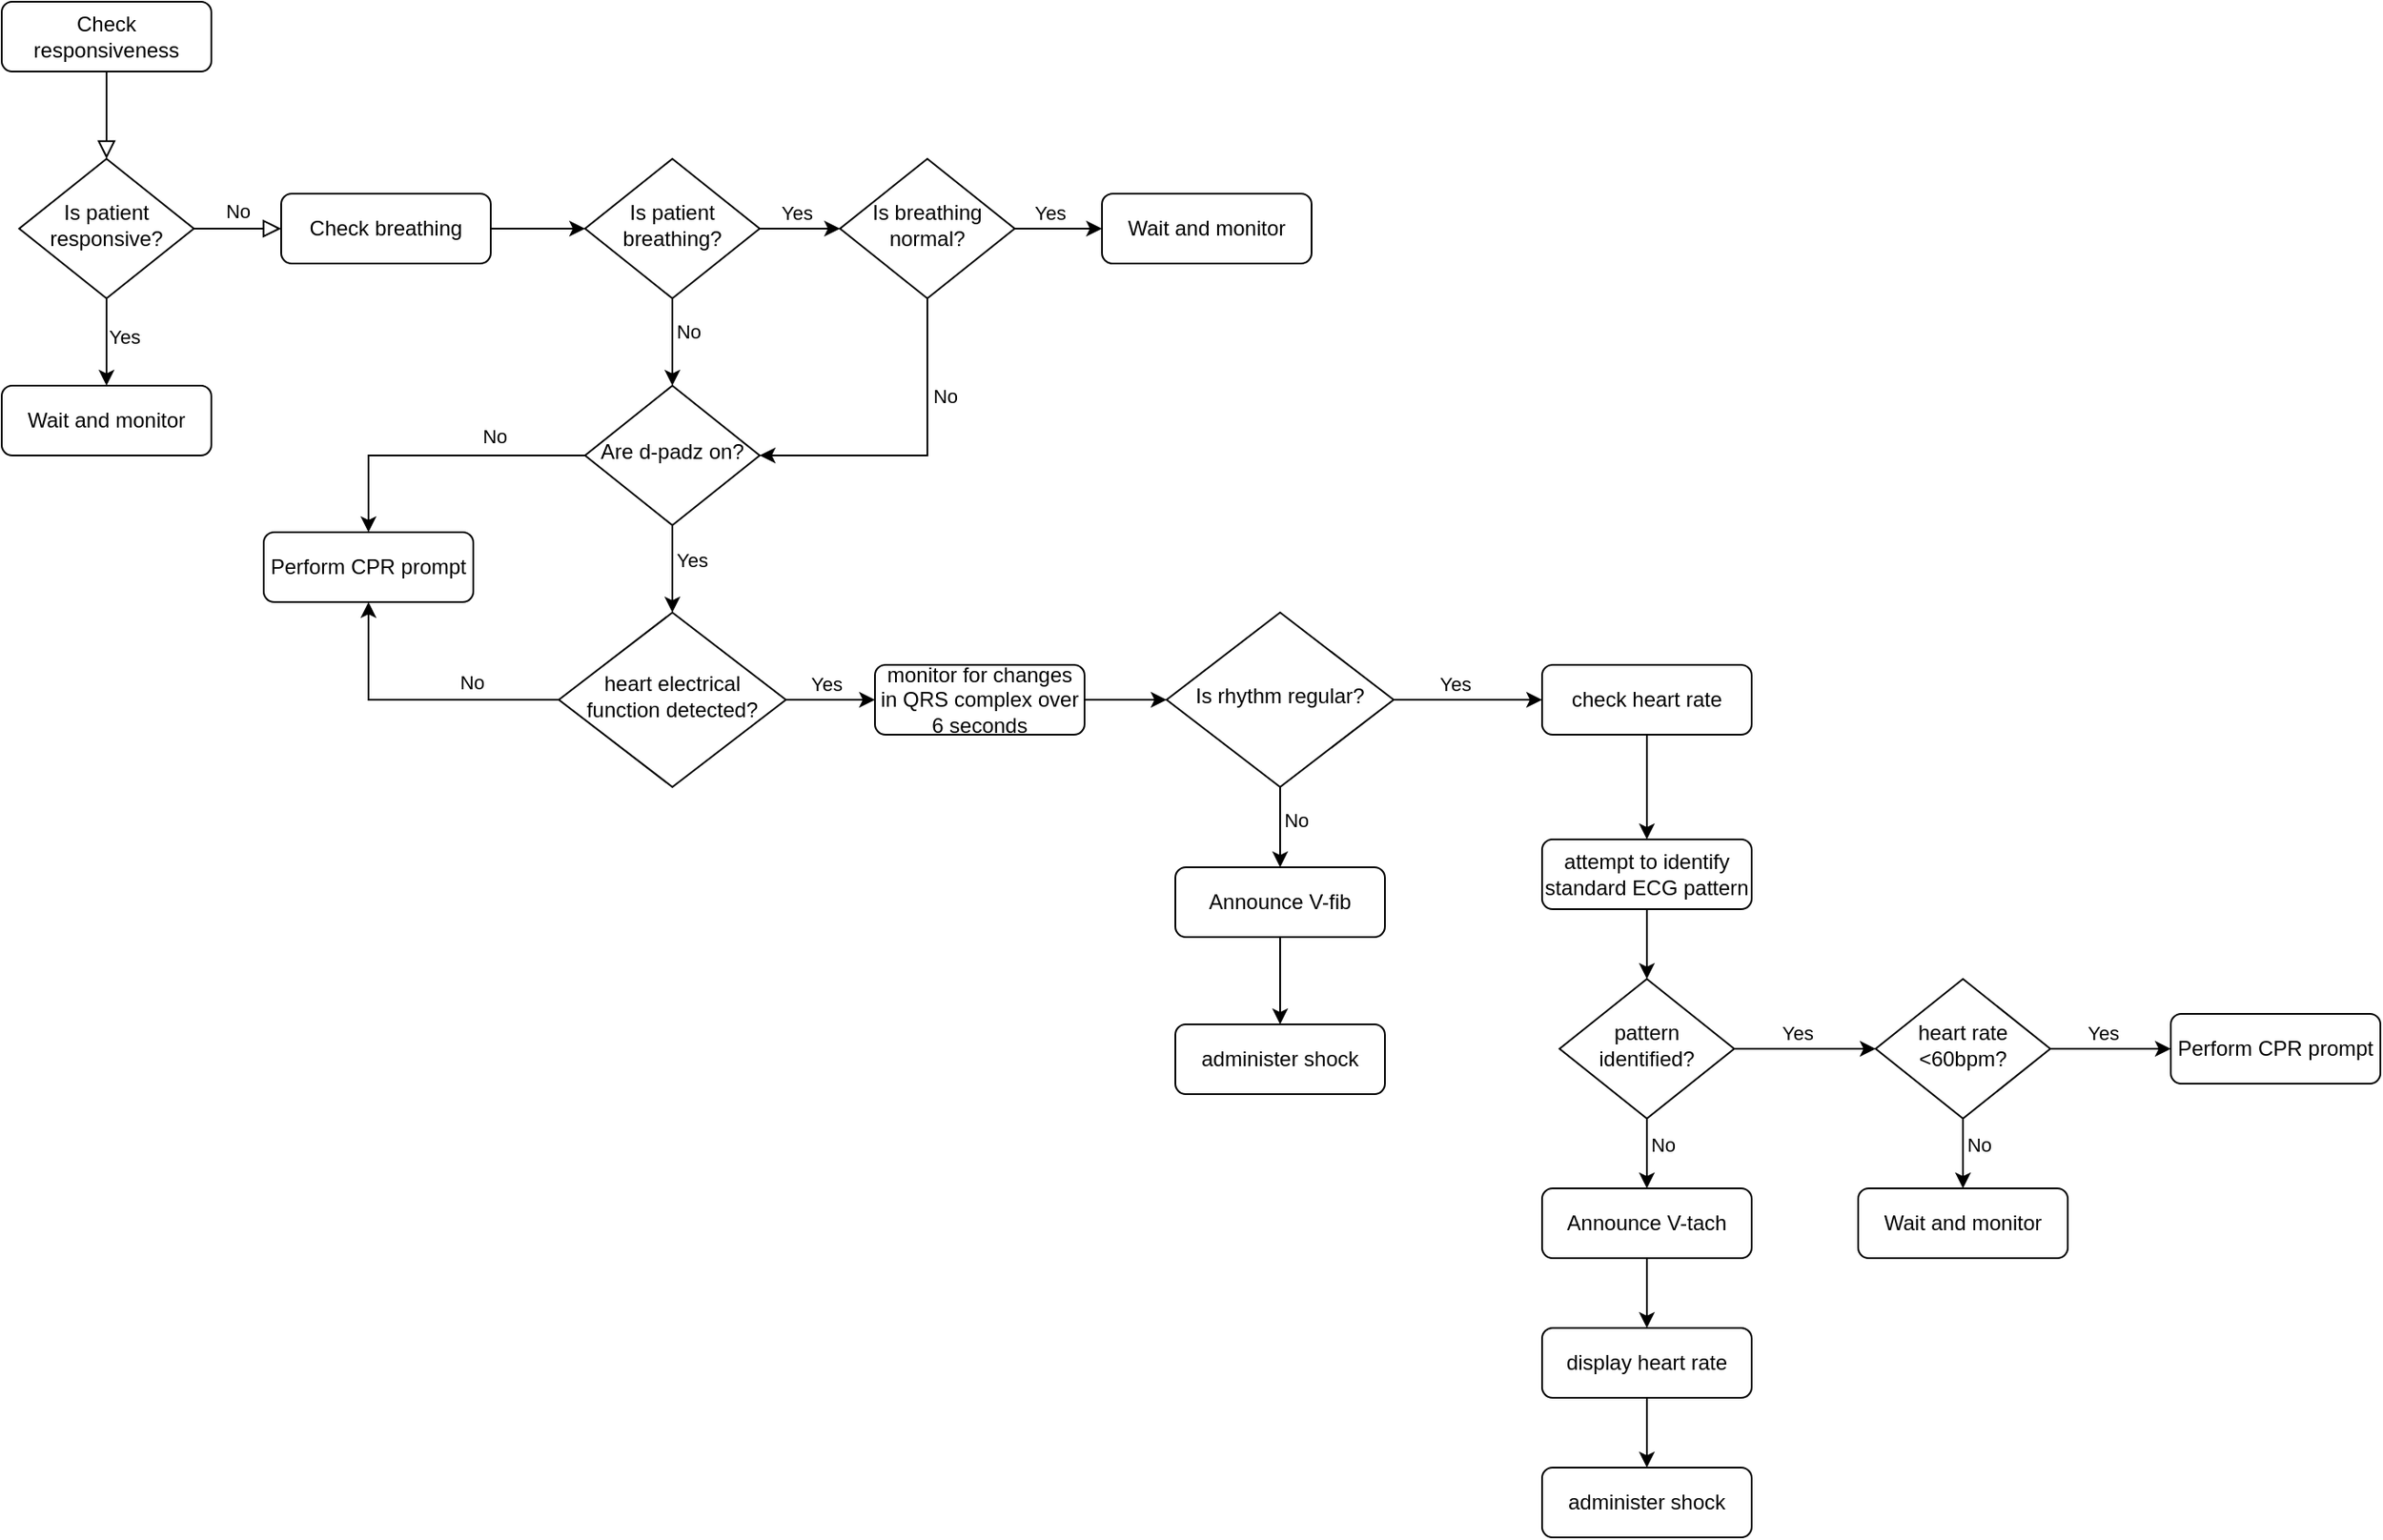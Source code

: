 <mxfile version="22.0.3" type="device">
  <diagram id="C5RBs43oDa-KdzZeNtuy" name="Page-1">
    <mxGraphModel dx="1895" dy="1035" grid="1" gridSize="10" guides="1" tooltips="1" connect="1" arrows="1" fold="1" page="1" pageScale="1" pageWidth="827" pageHeight="1169" math="0" shadow="0">
      <root>
        <mxCell id="WIyWlLk6GJQsqaUBKTNV-0" />
        <mxCell id="WIyWlLk6GJQsqaUBKTNV-1" parent="WIyWlLk6GJQsqaUBKTNV-0" />
        <mxCell id="WIyWlLk6GJQsqaUBKTNV-2" value="" style="rounded=0;html=1;jettySize=auto;orthogonalLoop=1;fontSize=11;endArrow=block;endFill=0;endSize=8;strokeWidth=1;shadow=0;labelBackgroundColor=none;edgeStyle=orthogonalEdgeStyle;" parent="WIyWlLk6GJQsqaUBKTNV-1" source="WIyWlLk6GJQsqaUBKTNV-3" target="WIyWlLk6GJQsqaUBKTNV-6" edge="1">
          <mxGeometry relative="1" as="geometry" />
        </mxCell>
        <mxCell id="WIyWlLk6GJQsqaUBKTNV-3" value="Check responsiveness" style="rounded=1;whiteSpace=wrap;html=1;fontSize=12;glass=0;strokeWidth=1;shadow=0;" parent="WIyWlLk6GJQsqaUBKTNV-1" vertex="1">
          <mxGeometry x="160" y="80" width="120" height="40" as="geometry" />
        </mxCell>
        <mxCell id="WIyWlLk6GJQsqaUBKTNV-5" value="No" style="edgeStyle=orthogonalEdgeStyle;rounded=0;html=1;jettySize=auto;orthogonalLoop=1;fontSize=11;endArrow=block;endFill=0;endSize=8;strokeWidth=1;shadow=0;labelBackgroundColor=none;" parent="WIyWlLk6GJQsqaUBKTNV-1" source="WIyWlLk6GJQsqaUBKTNV-6" target="WIyWlLk6GJQsqaUBKTNV-7" edge="1">
          <mxGeometry y="10" relative="1" as="geometry">
            <mxPoint as="offset" />
          </mxGeometry>
        </mxCell>
        <mxCell id="4riuY8ZnuzYloTi2gnYZ-10" style="edgeStyle=orthogonalEdgeStyle;rounded=0;orthogonalLoop=1;jettySize=auto;html=1;exitX=0.5;exitY=1;exitDx=0;exitDy=0;entryX=0.5;entryY=0;entryDx=0;entryDy=0;" edge="1" parent="WIyWlLk6GJQsqaUBKTNV-1" source="WIyWlLk6GJQsqaUBKTNV-6" target="4riuY8ZnuzYloTi2gnYZ-9">
          <mxGeometry relative="1" as="geometry" />
        </mxCell>
        <mxCell id="4riuY8ZnuzYloTi2gnYZ-11" value="Yes" style="edgeLabel;html=1;align=center;verticalAlign=middle;resizable=0;points=[];" vertex="1" connectable="0" parent="4riuY8ZnuzYloTi2gnYZ-10">
          <mxGeometry x="-0.12" relative="1" as="geometry">
            <mxPoint x="10" as="offset" />
          </mxGeometry>
        </mxCell>
        <mxCell id="WIyWlLk6GJQsqaUBKTNV-6" value="Is patient responsive?" style="rhombus;whiteSpace=wrap;html=1;shadow=0;fontFamily=Helvetica;fontSize=12;align=center;strokeWidth=1;spacing=6;spacingTop=-4;" parent="WIyWlLk6GJQsqaUBKTNV-1" vertex="1">
          <mxGeometry x="170" y="170" width="100" height="80" as="geometry" />
        </mxCell>
        <mxCell id="4riuY8ZnuzYloTi2gnYZ-2" style="edgeStyle=orthogonalEdgeStyle;rounded=0;orthogonalLoop=1;jettySize=auto;html=1;entryX=0;entryY=0.5;entryDx=0;entryDy=0;" edge="1" parent="WIyWlLk6GJQsqaUBKTNV-1" source="WIyWlLk6GJQsqaUBKTNV-7" target="4riuY8ZnuzYloTi2gnYZ-0">
          <mxGeometry relative="1" as="geometry" />
        </mxCell>
        <mxCell id="WIyWlLk6GJQsqaUBKTNV-7" value="Check breathing" style="rounded=1;whiteSpace=wrap;html=1;fontSize=12;glass=0;strokeWidth=1;shadow=0;" parent="WIyWlLk6GJQsqaUBKTNV-1" vertex="1">
          <mxGeometry x="320" y="190" width="120" height="40" as="geometry" />
        </mxCell>
        <mxCell id="4riuY8ZnuzYloTi2gnYZ-5" style="edgeStyle=orthogonalEdgeStyle;rounded=0;orthogonalLoop=1;jettySize=auto;html=1;entryX=0;entryY=0.5;entryDx=0;entryDy=0;" edge="1" parent="WIyWlLk6GJQsqaUBKTNV-1" source="4riuY8ZnuzYloTi2gnYZ-0" target="4riuY8ZnuzYloTi2gnYZ-13">
          <mxGeometry relative="1" as="geometry">
            <mxPoint x="640" y="210" as="targetPoint" />
          </mxGeometry>
        </mxCell>
        <mxCell id="4riuY8ZnuzYloTi2gnYZ-8" value="Yes" style="edgeLabel;html=1;align=center;verticalAlign=middle;resizable=0;points=[];" vertex="1" connectable="0" parent="4riuY8ZnuzYloTi2gnYZ-5">
          <mxGeometry x="-0.096" y="2" relative="1" as="geometry">
            <mxPoint y="-7" as="offset" />
          </mxGeometry>
        </mxCell>
        <mxCell id="4riuY8ZnuzYloTi2gnYZ-17" style="edgeStyle=orthogonalEdgeStyle;rounded=0;orthogonalLoop=1;jettySize=auto;html=1;exitX=0.5;exitY=1;exitDx=0;exitDy=0;entryX=0.5;entryY=0;entryDx=0;entryDy=0;" edge="1" parent="WIyWlLk6GJQsqaUBKTNV-1" source="4riuY8ZnuzYloTi2gnYZ-0" target="4riuY8ZnuzYloTi2gnYZ-23">
          <mxGeometry relative="1" as="geometry">
            <mxPoint x="584" y="320" as="targetPoint" />
          </mxGeometry>
        </mxCell>
        <mxCell id="4riuY8ZnuzYloTi2gnYZ-18" value="No" style="edgeLabel;html=1;align=center;verticalAlign=middle;resizable=0;points=[];" vertex="1" connectable="0" parent="4riuY8ZnuzYloTi2gnYZ-17">
          <mxGeometry x="-0.12" y="-1" relative="1" as="geometry">
            <mxPoint x="10" y="-3" as="offset" />
          </mxGeometry>
        </mxCell>
        <mxCell id="4riuY8ZnuzYloTi2gnYZ-0" value="Is patient breathing?" style="rhombus;whiteSpace=wrap;html=1;shadow=0;fontFamily=Helvetica;fontSize=12;align=center;strokeWidth=1;spacing=6;spacingTop=-4;" vertex="1" parent="WIyWlLk6GJQsqaUBKTNV-1">
          <mxGeometry x="494" y="170" width="100" height="80" as="geometry" />
        </mxCell>
        <mxCell id="4riuY8ZnuzYloTi2gnYZ-9" value="Wait and monitor" style="rounded=1;whiteSpace=wrap;html=1;fontSize=12;glass=0;strokeWidth=1;shadow=0;" vertex="1" parent="WIyWlLk6GJQsqaUBKTNV-1">
          <mxGeometry x="160" y="300" width="120" height="40" as="geometry" />
        </mxCell>
        <mxCell id="4riuY8ZnuzYloTi2gnYZ-12" value="Wait and monitor" style="rounded=1;whiteSpace=wrap;html=1;fontSize=12;glass=0;strokeWidth=1;shadow=0;" vertex="1" parent="WIyWlLk6GJQsqaUBKTNV-1">
          <mxGeometry x="790" y="190" width="120" height="40" as="geometry" />
        </mxCell>
        <mxCell id="4riuY8ZnuzYloTi2gnYZ-14" style="edgeStyle=orthogonalEdgeStyle;rounded=0;orthogonalLoop=1;jettySize=auto;html=1;exitX=1;exitY=0.5;exitDx=0;exitDy=0;entryX=0;entryY=0.5;entryDx=0;entryDy=0;" edge="1" parent="WIyWlLk6GJQsqaUBKTNV-1" source="4riuY8ZnuzYloTi2gnYZ-13" target="4riuY8ZnuzYloTi2gnYZ-12">
          <mxGeometry relative="1" as="geometry" />
        </mxCell>
        <mxCell id="4riuY8ZnuzYloTi2gnYZ-15" value="Yes" style="edgeLabel;html=1;align=center;verticalAlign=middle;resizable=0;points=[];" vertex="1" connectable="0" parent="4riuY8ZnuzYloTi2gnYZ-14">
          <mxGeometry x="-0.216" y="-1" relative="1" as="geometry">
            <mxPoint y="-10" as="offset" />
          </mxGeometry>
        </mxCell>
        <mxCell id="4riuY8ZnuzYloTi2gnYZ-21" style="edgeStyle=orthogonalEdgeStyle;rounded=0;orthogonalLoop=1;jettySize=auto;html=1;exitX=0.5;exitY=1;exitDx=0;exitDy=0;entryX=1;entryY=0.5;entryDx=0;entryDy=0;" edge="1" parent="WIyWlLk6GJQsqaUBKTNV-1" source="4riuY8ZnuzYloTi2gnYZ-13" target="4riuY8ZnuzYloTi2gnYZ-23">
          <mxGeometry relative="1" as="geometry">
            <mxPoint x="700" y="320" as="targetPoint" />
          </mxGeometry>
        </mxCell>
        <mxCell id="4riuY8ZnuzYloTi2gnYZ-22" value="No" style="edgeLabel;html=1;align=center;verticalAlign=middle;resizable=0;points=[];" vertex="1" connectable="0" parent="4riuY8ZnuzYloTi2gnYZ-21">
          <mxGeometry x="-0.404" relative="1" as="geometry">
            <mxPoint x="10" as="offset" />
          </mxGeometry>
        </mxCell>
        <mxCell id="4riuY8ZnuzYloTi2gnYZ-13" value="Is breathing normal?" style="rhombus;whiteSpace=wrap;html=1;shadow=0;fontFamily=Helvetica;fontSize=12;align=center;strokeWidth=1;spacing=6;spacingTop=-4;" vertex="1" parent="WIyWlLk6GJQsqaUBKTNV-1">
          <mxGeometry x="640" y="170" width="100" height="80" as="geometry" />
        </mxCell>
        <mxCell id="4riuY8ZnuzYloTi2gnYZ-25" style="edgeStyle=orthogonalEdgeStyle;rounded=0;orthogonalLoop=1;jettySize=auto;html=1;exitX=0.5;exitY=1;exitDx=0;exitDy=0;entryX=0.5;entryY=0;entryDx=0;entryDy=0;" edge="1" parent="WIyWlLk6GJQsqaUBKTNV-1" source="4riuY8ZnuzYloTi2gnYZ-23" target="4riuY8ZnuzYloTi2gnYZ-24">
          <mxGeometry relative="1" as="geometry" />
        </mxCell>
        <mxCell id="4riuY8ZnuzYloTi2gnYZ-45" value="Yes" style="edgeLabel;html=1;align=center;verticalAlign=middle;resizable=0;points=[];" vertex="1" connectable="0" parent="4riuY8ZnuzYloTi2gnYZ-25">
          <mxGeometry x="-0.312" y="-1" relative="1" as="geometry">
            <mxPoint x="12" y="3" as="offset" />
          </mxGeometry>
        </mxCell>
        <mxCell id="4riuY8ZnuzYloTi2gnYZ-27" style="edgeStyle=orthogonalEdgeStyle;rounded=0;orthogonalLoop=1;jettySize=auto;html=1;exitX=0;exitY=0.5;exitDx=0;exitDy=0;entryX=0.5;entryY=0;entryDx=0;entryDy=0;" edge="1" parent="WIyWlLk6GJQsqaUBKTNV-1" source="4riuY8ZnuzYloTi2gnYZ-23" target="4riuY8ZnuzYloTi2gnYZ-26">
          <mxGeometry relative="1" as="geometry" />
        </mxCell>
        <mxCell id="4riuY8ZnuzYloTi2gnYZ-29" value="No" style="edgeLabel;html=1;align=center;verticalAlign=middle;resizable=0;points=[];" vertex="1" connectable="0" parent="4riuY8ZnuzYloTi2gnYZ-27">
          <mxGeometry x="-0.373" y="-1" relative="1" as="geometry">
            <mxPoint y="-10" as="offset" />
          </mxGeometry>
        </mxCell>
        <mxCell id="4riuY8ZnuzYloTi2gnYZ-23" value="Are d-padz on?" style="rhombus;whiteSpace=wrap;html=1;shadow=0;fontFamily=Helvetica;fontSize=12;align=center;strokeWidth=1;spacing=6;spacingTop=-4;" vertex="1" parent="WIyWlLk6GJQsqaUBKTNV-1">
          <mxGeometry x="494" y="300" width="100" height="80" as="geometry" />
        </mxCell>
        <mxCell id="4riuY8ZnuzYloTi2gnYZ-28" style="edgeStyle=orthogonalEdgeStyle;rounded=0;orthogonalLoop=1;jettySize=auto;html=1;exitX=0;exitY=0.5;exitDx=0;exitDy=0;entryX=0.5;entryY=1;entryDx=0;entryDy=0;" edge="1" parent="WIyWlLk6GJQsqaUBKTNV-1" source="4riuY8ZnuzYloTi2gnYZ-24" target="4riuY8ZnuzYloTi2gnYZ-26">
          <mxGeometry relative="1" as="geometry" />
        </mxCell>
        <mxCell id="4riuY8ZnuzYloTi2gnYZ-30" value="No" style="edgeLabel;html=1;align=center;verticalAlign=middle;resizable=0;points=[];" vertex="1" connectable="0" parent="4riuY8ZnuzYloTi2gnYZ-28">
          <mxGeometry x="-0.386" relative="1" as="geometry">
            <mxPoint y="-10" as="offset" />
          </mxGeometry>
        </mxCell>
        <mxCell id="4riuY8ZnuzYloTi2gnYZ-33" style="edgeStyle=orthogonalEdgeStyle;rounded=0;orthogonalLoop=1;jettySize=auto;html=1;exitX=1;exitY=0.5;exitDx=0;exitDy=0;entryX=0;entryY=0.5;entryDx=0;entryDy=0;" edge="1" parent="WIyWlLk6GJQsqaUBKTNV-1" source="4riuY8ZnuzYloTi2gnYZ-24" target="4riuY8ZnuzYloTi2gnYZ-32">
          <mxGeometry relative="1" as="geometry" />
        </mxCell>
        <mxCell id="4riuY8ZnuzYloTi2gnYZ-34" value="Yes" style="edgeLabel;html=1;align=center;verticalAlign=middle;resizable=0;points=[];" vertex="1" connectable="0" parent="4riuY8ZnuzYloTi2gnYZ-33">
          <mxGeometry x="-0.114" relative="1" as="geometry">
            <mxPoint y="-9" as="offset" />
          </mxGeometry>
        </mxCell>
        <mxCell id="4riuY8ZnuzYloTi2gnYZ-24" value="heart electrical function detected?" style="rhombus;whiteSpace=wrap;html=1;shadow=0;fontFamily=Helvetica;fontSize=12;align=center;strokeWidth=1;spacing=6;spacingTop=-4;" vertex="1" parent="WIyWlLk6GJQsqaUBKTNV-1">
          <mxGeometry x="479" y="430" width="130" height="100" as="geometry" />
        </mxCell>
        <mxCell id="4riuY8ZnuzYloTi2gnYZ-26" value="Perform CPR prompt" style="rounded=1;whiteSpace=wrap;html=1;fontSize=12;glass=0;strokeWidth=1;shadow=0;" vertex="1" parent="WIyWlLk6GJQsqaUBKTNV-1">
          <mxGeometry x="310" y="384" width="120" height="40" as="geometry" />
        </mxCell>
        <mxCell id="4riuY8ZnuzYloTi2gnYZ-36" style="edgeStyle=orthogonalEdgeStyle;rounded=0;orthogonalLoop=1;jettySize=auto;html=1;exitX=1;exitY=0.5;exitDx=0;exitDy=0;entryX=0;entryY=0.5;entryDx=0;entryDy=0;" edge="1" parent="WIyWlLk6GJQsqaUBKTNV-1" source="4riuY8ZnuzYloTi2gnYZ-32" target="4riuY8ZnuzYloTi2gnYZ-35">
          <mxGeometry relative="1" as="geometry" />
        </mxCell>
        <mxCell id="4riuY8ZnuzYloTi2gnYZ-32" value="monitor for changes in QRS complex over 6 seconds" style="rounded=1;whiteSpace=wrap;html=1;fontSize=12;glass=0;strokeWidth=1;shadow=0;" vertex="1" parent="WIyWlLk6GJQsqaUBKTNV-1">
          <mxGeometry x="660" y="460" width="120" height="40" as="geometry" />
        </mxCell>
        <mxCell id="4riuY8ZnuzYloTi2gnYZ-38" style="edgeStyle=orthogonalEdgeStyle;rounded=0;orthogonalLoop=1;jettySize=auto;html=1;exitX=1;exitY=0.5;exitDx=0;exitDy=0;entryX=0;entryY=0.5;entryDx=0;entryDy=0;" edge="1" parent="WIyWlLk6GJQsqaUBKTNV-1" source="4riuY8ZnuzYloTi2gnYZ-35" target="4riuY8ZnuzYloTi2gnYZ-58">
          <mxGeometry relative="1" as="geometry">
            <mxPoint x="999" y="480" as="sourcePoint" />
            <mxPoint x="972" y="600" as="targetPoint" />
          </mxGeometry>
        </mxCell>
        <mxCell id="4riuY8ZnuzYloTi2gnYZ-39" value="Yes" style="edgeLabel;html=1;align=center;verticalAlign=middle;resizable=0;points=[];" vertex="1" connectable="0" parent="4riuY8ZnuzYloTi2gnYZ-38">
          <mxGeometry x="-0.191" y="1" relative="1" as="geometry">
            <mxPoint y="-8" as="offset" />
          </mxGeometry>
        </mxCell>
        <mxCell id="4riuY8ZnuzYloTi2gnYZ-35" value="Is rhythm regular?" style="rhombus;whiteSpace=wrap;html=1;shadow=0;fontFamily=Helvetica;fontSize=12;align=center;strokeWidth=1;spacing=6;spacingTop=-4;" vertex="1" parent="WIyWlLk6GJQsqaUBKTNV-1">
          <mxGeometry x="827" y="430" width="130" height="100" as="geometry" />
        </mxCell>
        <mxCell id="4riuY8ZnuzYloTi2gnYZ-47" style="edgeStyle=orthogonalEdgeStyle;rounded=0;orthogonalLoop=1;jettySize=auto;html=1;exitX=0.5;exitY=1;exitDx=0;exitDy=0;entryX=0.5;entryY=0;entryDx=0;entryDy=0;" edge="1" parent="WIyWlLk6GJQsqaUBKTNV-1" source="4riuY8ZnuzYloTi2gnYZ-44" target="4riuY8ZnuzYloTi2gnYZ-46">
          <mxGeometry relative="1" as="geometry" />
        </mxCell>
        <mxCell id="4riuY8ZnuzYloTi2gnYZ-44" value="attempt to identify standard ECG pattern" style="rounded=1;whiteSpace=wrap;html=1;fontSize=12;glass=0;strokeWidth=1;shadow=0;" vertex="1" parent="WIyWlLk6GJQsqaUBKTNV-1">
          <mxGeometry x="1042" y="560" width="120" height="40" as="geometry" />
        </mxCell>
        <mxCell id="4riuY8ZnuzYloTi2gnYZ-50" style="edgeStyle=orthogonalEdgeStyle;rounded=0;orthogonalLoop=1;jettySize=auto;html=1;exitX=1;exitY=0.5;exitDx=0;exitDy=0;entryX=0;entryY=0.5;entryDx=0;entryDy=0;" edge="1" parent="WIyWlLk6GJQsqaUBKTNV-1" source="4riuY8ZnuzYloTi2gnYZ-46" target="4riuY8ZnuzYloTi2gnYZ-52">
          <mxGeometry relative="1" as="geometry">
            <mxPoint x="1283" y="660" as="targetPoint" />
          </mxGeometry>
        </mxCell>
        <mxCell id="4riuY8ZnuzYloTi2gnYZ-51" value="Yes" style="edgeLabel;html=1;align=center;verticalAlign=middle;resizable=0;points=[];" vertex="1" connectable="0" parent="4riuY8ZnuzYloTi2gnYZ-50">
          <mxGeometry x="-0.144" y="1" relative="1" as="geometry">
            <mxPoint x="1" y="-8" as="offset" />
          </mxGeometry>
        </mxCell>
        <mxCell id="4riuY8ZnuzYloTi2gnYZ-61" style="edgeStyle=orthogonalEdgeStyle;rounded=0;orthogonalLoop=1;jettySize=auto;html=1;exitX=0.5;exitY=1;exitDx=0;exitDy=0;entryX=0.5;entryY=0;entryDx=0;entryDy=0;" edge="1" parent="WIyWlLk6GJQsqaUBKTNV-1" source="4riuY8ZnuzYloTi2gnYZ-46" target="4riuY8ZnuzYloTi2gnYZ-60">
          <mxGeometry relative="1" as="geometry" />
        </mxCell>
        <mxCell id="4riuY8ZnuzYloTi2gnYZ-67" value="No" style="edgeLabel;html=1;align=center;verticalAlign=middle;resizable=0;points=[];" vertex="1" connectable="0" parent="4riuY8ZnuzYloTi2gnYZ-61">
          <mxGeometry x="-0.247" relative="1" as="geometry">
            <mxPoint x="9" as="offset" />
          </mxGeometry>
        </mxCell>
        <mxCell id="4riuY8ZnuzYloTi2gnYZ-46" value="pattern identified?" style="rhombus;whiteSpace=wrap;html=1;shadow=0;fontFamily=Helvetica;fontSize=12;align=center;strokeWidth=1;spacing=6;spacingTop=-4;" vertex="1" parent="WIyWlLk6GJQsqaUBKTNV-1">
          <mxGeometry x="1052" y="640" width="100" height="80" as="geometry" />
        </mxCell>
        <mxCell id="4riuY8ZnuzYloTi2gnYZ-55" style="edgeStyle=orthogonalEdgeStyle;rounded=0;orthogonalLoop=1;jettySize=auto;html=1;exitX=1;exitY=0.5;exitDx=0;exitDy=0;entryX=0;entryY=0.5;entryDx=0;entryDy=0;" edge="1" parent="WIyWlLk6GJQsqaUBKTNV-1" source="4riuY8ZnuzYloTi2gnYZ-52" target="4riuY8ZnuzYloTi2gnYZ-54">
          <mxGeometry relative="1" as="geometry" />
        </mxCell>
        <mxCell id="4riuY8ZnuzYloTi2gnYZ-56" value="Yes" style="edgeLabel;html=1;align=center;verticalAlign=middle;resizable=0;points=[];" vertex="1" connectable="0" parent="4riuY8ZnuzYloTi2gnYZ-55">
          <mxGeometry x="-0.128" y="1" relative="1" as="geometry">
            <mxPoint y="-8" as="offset" />
          </mxGeometry>
        </mxCell>
        <mxCell id="4riuY8ZnuzYloTi2gnYZ-78" style="edgeStyle=orthogonalEdgeStyle;rounded=0;orthogonalLoop=1;jettySize=auto;html=1;exitX=0.5;exitY=1;exitDx=0;exitDy=0;entryX=0.5;entryY=0;entryDx=0;entryDy=0;" edge="1" parent="WIyWlLk6GJQsqaUBKTNV-1" source="4riuY8ZnuzYloTi2gnYZ-52" target="4riuY8ZnuzYloTi2gnYZ-77">
          <mxGeometry relative="1" as="geometry" />
        </mxCell>
        <mxCell id="4riuY8ZnuzYloTi2gnYZ-79" value="No" style="edgeLabel;html=1;align=center;verticalAlign=middle;resizable=0;points=[];" vertex="1" connectable="0" parent="4riuY8ZnuzYloTi2gnYZ-78">
          <mxGeometry x="-0.268" y="1" relative="1" as="geometry">
            <mxPoint x="8" as="offset" />
          </mxGeometry>
        </mxCell>
        <mxCell id="4riuY8ZnuzYloTi2gnYZ-52" value="heart rate &amp;lt;60bpm?" style="rhombus;whiteSpace=wrap;html=1;shadow=0;fontFamily=Helvetica;fontSize=12;align=center;strokeWidth=1;spacing=6;spacingTop=-4;" vertex="1" parent="WIyWlLk6GJQsqaUBKTNV-1">
          <mxGeometry x="1233" y="640" width="100" height="80" as="geometry" />
        </mxCell>
        <mxCell id="4riuY8ZnuzYloTi2gnYZ-54" value="Perform CPR prompt" style="rounded=1;whiteSpace=wrap;html=1;fontSize=12;glass=0;strokeWidth=1;shadow=0;" vertex="1" parent="WIyWlLk6GJQsqaUBKTNV-1">
          <mxGeometry x="1402" y="660" width="120" height="40" as="geometry" />
        </mxCell>
        <mxCell id="4riuY8ZnuzYloTi2gnYZ-59" style="edgeStyle=orthogonalEdgeStyle;rounded=0;orthogonalLoop=1;jettySize=auto;html=1;exitX=0.5;exitY=1;exitDx=0;exitDy=0;entryX=0.5;entryY=0;entryDx=0;entryDy=0;" edge="1" parent="WIyWlLk6GJQsqaUBKTNV-1" source="4riuY8ZnuzYloTi2gnYZ-58" target="4riuY8ZnuzYloTi2gnYZ-44">
          <mxGeometry relative="1" as="geometry" />
        </mxCell>
        <mxCell id="4riuY8ZnuzYloTi2gnYZ-58" value="check heart rate" style="rounded=1;whiteSpace=wrap;html=1;fontSize=12;glass=0;strokeWidth=1;shadow=0;" vertex="1" parent="WIyWlLk6GJQsqaUBKTNV-1">
          <mxGeometry x="1042" y="460" width="120" height="40" as="geometry" />
        </mxCell>
        <mxCell id="4riuY8ZnuzYloTi2gnYZ-73" style="edgeStyle=orthogonalEdgeStyle;rounded=0;orthogonalLoop=1;jettySize=auto;html=1;exitX=0.5;exitY=1;exitDx=0;exitDy=0;entryX=0.5;entryY=0;entryDx=0;entryDy=0;" edge="1" parent="WIyWlLk6GJQsqaUBKTNV-1" source="4riuY8ZnuzYloTi2gnYZ-60" target="4riuY8ZnuzYloTi2gnYZ-62">
          <mxGeometry relative="1" as="geometry" />
        </mxCell>
        <mxCell id="4riuY8ZnuzYloTi2gnYZ-60" value="Announce V-tach" style="rounded=1;whiteSpace=wrap;html=1;fontSize=12;glass=0;strokeWidth=1;shadow=0;" vertex="1" parent="WIyWlLk6GJQsqaUBKTNV-1">
          <mxGeometry x="1042" y="760" width="120" height="40" as="geometry" />
        </mxCell>
        <mxCell id="4riuY8ZnuzYloTi2gnYZ-66" style="edgeStyle=orthogonalEdgeStyle;rounded=0;orthogonalLoop=1;jettySize=auto;html=1;exitX=0.5;exitY=1;exitDx=0;exitDy=0;entryX=0.5;entryY=0;entryDx=0;entryDy=0;" edge="1" parent="WIyWlLk6GJQsqaUBKTNV-1" source="4riuY8ZnuzYloTi2gnYZ-62" target="4riuY8ZnuzYloTi2gnYZ-65">
          <mxGeometry relative="1" as="geometry" />
        </mxCell>
        <mxCell id="4riuY8ZnuzYloTi2gnYZ-62" value="display heart rate" style="rounded=1;whiteSpace=wrap;html=1;fontSize=12;glass=0;strokeWidth=1;shadow=0;" vertex="1" parent="WIyWlLk6GJQsqaUBKTNV-1">
          <mxGeometry x="1042" y="840" width="120" height="40" as="geometry" />
        </mxCell>
        <mxCell id="4riuY8ZnuzYloTi2gnYZ-65" value="administer shock" style="rounded=1;whiteSpace=wrap;html=1;fontSize=12;glass=0;strokeWidth=1;shadow=0;" vertex="1" parent="WIyWlLk6GJQsqaUBKTNV-1">
          <mxGeometry x="1042" y="920" width="120" height="40" as="geometry" />
        </mxCell>
        <mxCell id="4riuY8ZnuzYloTi2gnYZ-72" style="edgeStyle=orthogonalEdgeStyle;rounded=0;orthogonalLoop=1;jettySize=auto;html=1;entryX=0.5;entryY=0;entryDx=0;entryDy=0;exitX=0.5;exitY=1;exitDx=0;exitDy=0;" edge="1" parent="WIyWlLk6GJQsqaUBKTNV-1" source="4riuY8ZnuzYloTi2gnYZ-35" target="4riuY8ZnuzYloTi2gnYZ-71">
          <mxGeometry relative="1" as="geometry">
            <mxPoint x="960" y="530" as="sourcePoint" />
          </mxGeometry>
        </mxCell>
        <mxCell id="4riuY8ZnuzYloTi2gnYZ-76" value="No" style="edgeLabel;html=1;align=center;verticalAlign=middle;resizable=0;points=[];" vertex="1" connectable="0" parent="4riuY8ZnuzYloTi2gnYZ-72">
          <mxGeometry x="-0.309" y="-1" relative="1" as="geometry">
            <mxPoint x="10" y="3" as="offset" />
          </mxGeometry>
        </mxCell>
        <mxCell id="4riuY8ZnuzYloTi2gnYZ-75" style="edgeStyle=orthogonalEdgeStyle;rounded=0;orthogonalLoop=1;jettySize=auto;html=1;exitX=0.5;exitY=1;exitDx=0;exitDy=0;entryX=0.5;entryY=0;entryDx=0;entryDy=0;" edge="1" parent="WIyWlLk6GJQsqaUBKTNV-1" source="4riuY8ZnuzYloTi2gnYZ-71" target="4riuY8ZnuzYloTi2gnYZ-74">
          <mxGeometry relative="1" as="geometry" />
        </mxCell>
        <mxCell id="4riuY8ZnuzYloTi2gnYZ-71" value="Announce V-fib" style="rounded=1;whiteSpace=wrap;html=1;fontSize=12;glass=0;strokeWidth=1;shadow=0;" vertex="1" parent="WIyWlLk6GJQsqaUBKTNV-1">
          <mxGeometry x="832" y="576" width="120" height="40" as="geometry" />
        </mxCell>
        <mxCell id="4riuY8ZnuzYloTi2gnYZ-74" value="administer shock" style="rounded=1;whiteSpace=wrap;html=1;fontSize=12;glass=0;strokeWidth=1;shadow=0;" vertex="1" parent="WIyWlLk6GJQsqaUBKTNV-1">
          <mxGeometry x="832" y="666" width="120" height="40" as="geometry" />
        </mxCell>
        <mxCell id="4riuY8ZnuzYloTi2gnYZ-77" value="Wait and monitor" style="rounded=1;whiteSpace=wrap;html=1;fontSize=12;glass=0;strokeWidth=1;shadow=0;" vertex="1" parent="WIyWlLk6GJQsqaUBKTNV-1">
          <mxGeometry x="1223" y="760" width="120" height="40" as="geometry" />
        </mxCell>
      </root>
    </mxGraphModel>
  </diagram>
</mxfile>
